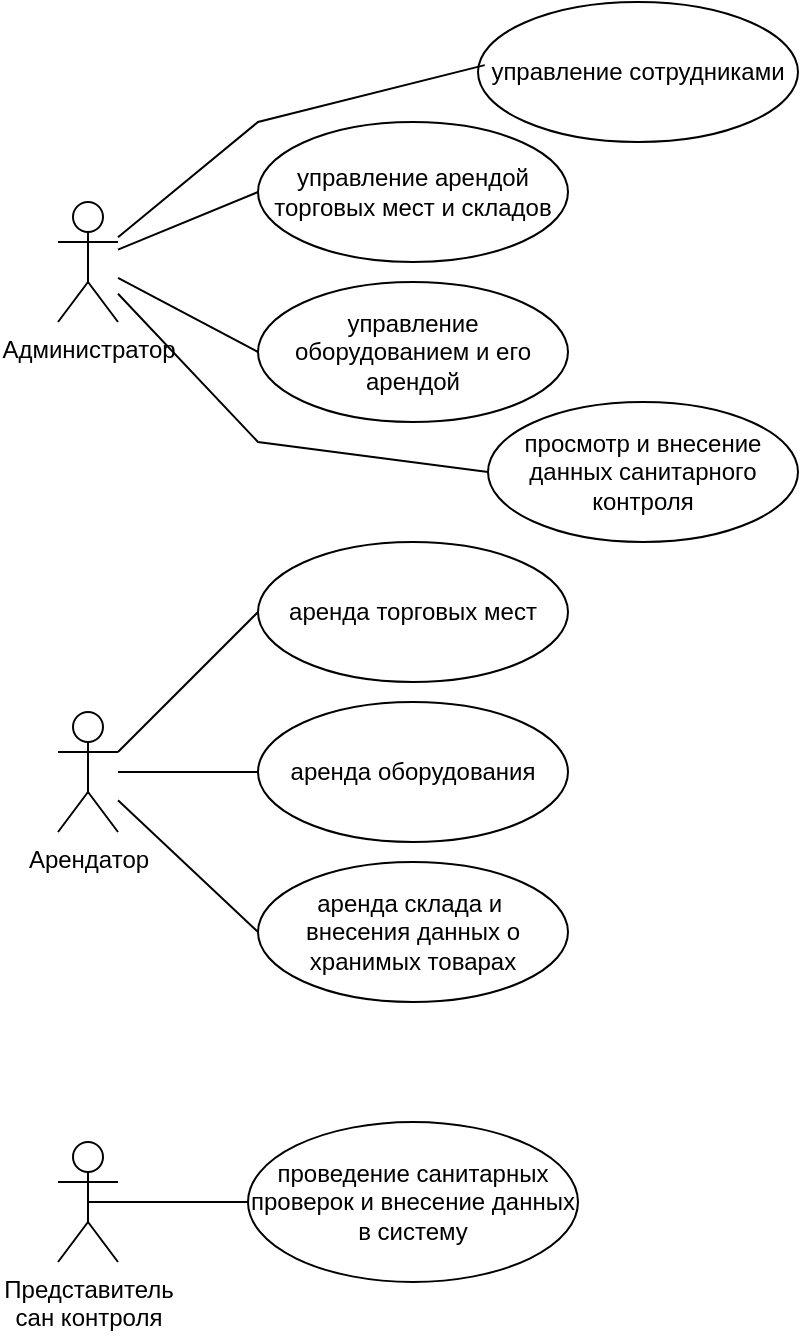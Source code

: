 <mxfile version="24.7.17">
  <diagram name="Page-1" id="e7e014a7-5840-1c2e-5031-d8a46d1fe8dd">
    <mxGraphModel dx="983" dy="546" grid="1" gridSize="10" guides="1" tooltips="1" connect="1" arrows="1" fold="1" page="1" pageScale="1" pageWidth="1169" pageHeight="826" background="none" math="0" shadow="0">
      <root>
        <mxCell id="0" />
        <mxCell id="1" parent="0" />
        <mxCell id="Z38-LxLoEyKZQSv7DSud-42" value="Администратор" style="shape=umlActor;verticalLabelPosition=bottom;verticalAlign=top;html=1;outlineConnect=0;" vertex="1" parent="1">
          <mxGeometry x="110" y="160" width="30" height="60" as="geometry" />
        </mxCell>
        <mxCell id="Z38-LxLoEyKZQSv7DSud-43" value="Арендатор" style="shape=umlActor;verticalLabelPosition=bottom;verticalAlign=top;html=1;outlineConnect=0;" vertex="1" parent="1">
          <mxGeometry x="110" y="415" width="30" height="60" as="geometry" />
        </mxCell>
        <mxCell id="Z38-LxLoEyKZQSv7DSud-44" value="Представитель&lt;div&gt;сан контроля&lt;/div&gt;" style="shape=umlActor;verticalLabelPosition=bottom;verticalAlign=top;html=1;outlineConnect=0;" vertex="1" parent="1">
          <mxGeometry x="110" y="630" width="30" height="60" as="geometry" />
        </mxCell>
        <mxCell id="Z38-LxLoEyKZQSv7DSud-46" value="управление сотрудниками" style="ellipse;whiteSpace=wrap;html=1;" vertex="1" parent="1">
          <mxGeometry x="320" y="60" width="160" height="70" as="geometry" />
        </mxCell>
        <mxCell id="Z38-LxLoEyKZQSv7DSud-47" value="управление арендой торговых мест и складов" style="ellipse;whiteSpace=wrap;html=1;" vertex="1" parent="1">
          <mxGeometry x="210" y="120" width="155" height="70" as="geometry" />
        </mxCell>
        <mxCell id="Z38-LxLoEyKZQSv7DSud-48" value="управление оборудованием и его арендой" style="ellipse;whiteSpace=wrap;html=1;" vertex="1" parent="1">
          <mxGeometry x="210" y="200" width="155" height="70" as="geometry" />
        </mxCell>
        <mxCell id="Z38-LxLoEyKZQSv7DSud-49" value="просмотр и внесение данных санитарного контроля" style="ellipse;whiteSpace=wrap;html=1;" vertex="1" parent="1">
          <mxGeometry x="325" y="260" width="155" height="70" as="geometry" />
        </mxCell>
        <mxCell id="Z38-LxLoEyKZQSv7DSud-51" value="" style="endArrow=none;html=1;rounded=0;entryX=0;entryY=0.5;entryDx=0;entryDy=0;" edge="1" parent="1" source="Z38-LxLoEyKZQSv7DSud-42" target="Z38-LxLoEyKZQSv7DSud-47">
          <mxGeometry width="50" height="50" relative="1" as="geometry">
            <mxPoint x="160" y="120" as="sourcePoint" />
            <mxPoint x="210" y="70" as="targetPoint" />
          </mxGeometry>
        </mxCell>
        <mxCell id="Z38-LxLoEyKZQSv7DSud-52" value="" style="endArrow=none;html=1;rounded=0;entryX=0.021;entryY=0.451;entryDx=0;entryDy=0;entryPerimeter=0;" edge="1" parent="1" source="Z38-LxLoEyKZQSv7DSud-42" target="Z38-LxLoEyKZQSv7DSud-46">
          <mxGeometry width="50" height="50" relative="1" as="geometry">
            <mxPoint x="150" y="194" as="sourcePoint" />
            <mxPoint x="220" y="165" as="targetPoint" />
            <Array as="points">
              <mxPoint x="210" y="120" />
            </Array>
          </mxGeometry>
        </mxCell>
        <mxCell id="Z38-LxLoEyKZQSv7DSud-53" value="" style="endArrow=none;html=1;rounded=0;entryX=0;entryY=0.5;entryDx=0;entryDy=0;" edge="1" parent="1" source="Z38-LxLoEyKZQSv7DSud-42" target="Z38-LxLoEyKZQSv7DSud-48">
          <mxGeometry width="50" height="50" relative="1" as="geometry">
            <mxPoint x="160" y="204" as="sourcePoint" />
            <mxPoint x="230" y="175" as="targetPoint" />
          </mxGeometry>
        </mxCell>
        <mxCell id="Z38-LxLoEyKZQSv7DSud-54" value="" style="endArrow=none;html=1;rounded=0;entryX=0;entryY=0.5;entryDx=0;entryDy=0;" edge="1" parent="1" source="Z38-LxLoEyKZQSv7DSud-42" target="Z38-LxLoEyKZQSv7DSud-49">
          <mxGeometry width="50" height="50" relative="1" as="geometry">
            <mxPoint x="170" y="214" as="sourcePoint" />
            <mxPoint x="240" y="185" as="targetPoint" />
            <Array as="points">
              <mxPoint x="210" y="280" />
            </Array>
          </mxGeometry>
        </mxCell>
        <mxCell id="Z38-LxLoEyKZQSv7DSud-55" value="аренда торговых мест" style="ellipse;whiteSpace=wrap;html=1;" vertex="1" parent="1">
          <mxGeometry x="210" y="330" width="155" height="70" as="geometry" />
        </mxCell>
        <mxCell id="Z38-LxLoEyKZQSv7DSud-56" value="аренда оборудования" style="ellipse;whiteSpace=wrap;html=1;" vertex="1" parent="1">
          <mxGeometry x="210" y="410" width="155" height="70" as="geometry" />
        </mxCell>
        <mxCell id="Z38-LxLoEyKZQSv7DSud-57" value="аренда склада и&amp;nbsp;&lt;div&gt;внесения данных о хранимых товарах&lt;/div&gt;" style="ellipse;whiteSpace=wrap;html=1;" vertex="1" parent="1">
          <mxGeometry x="210" y="490" width="155" height="70" as="geometry" />
        </mxCell>
        <mxCell id="Z38-LxLoEyKZQSv7DSud-58" value="проведение санитарных проверок и&amp;nbsp;&lt;span style=&quot;background-color: initial;&quot;&gt;внесение данных в систему&lt;/span&gt;" style="ellipse;whiteSpace=wrap;html=1;" vertex="1" parent="1">
          <mxGeometry x="205" y="620" width="165" height="80" as="geometry" />
        </mxCell>
        <mxCell id="Z38-LxLoEyKZQSv7DSud-59" value="" style="endArrow=none;html=1;rounded=0;entryX=0;entryY=0.5;entryDx=0;entryDy=0;exitX=1;exitY=0.333;exitDx=0;exitDy=0;exitPerimeter=0;" edge="1" parent="1" source="Z38-LxLoEyKZQSv7DSud-43" target="Z38-LxLoEyKZQSv7DSud-55">
          <mxGeometry width="50" height="50" relative="1" as="geometry">
            <mxPoint x="140" y="363" as="sourcePoint" />
            <mxPoint x="210" y="400" as="targetPoint" />
            <Array as="points" />
          </mxGeometry>
        </mxCell>
        <mxCell id="Z38-LxLoEyKZQSv7DSud-60" value="" style="endArrow=none;html=1;rounded=0;entryX=0;entryY=0.5;entryDx=0;entryDy=0;" edge="1" parent="1" source="Z38-LxLoEyKZQSv7DSud-43" target="Z38-LxLoEyKZQSv7DSud-56">
          <mxGeometry width="50" height="50" relative="1" as="geometry">
            <mxPoint x="150" y="413" as="sourcePoint" />
            <mxPoint x="200" y="375" as="targetPoint" />
            <Array as="points" />
          </mxGeometry>
        </mxCell>
        <mxCell id="Z38-LxLoEyKZQSv7DSud-61" value="" style="endArrow=none;html=1;rounded=0;entryX=0;entryY=0.5;entryDx=0;entryDy=0;" edge="1" parent="1" source="Z38-LxLoEyKZQSv7DSud-43" target="Z38-LxLoEyKZQSv7DSud-57">
          <mxGeometry width="50" height="50" relative="1" as="geometry">
            <mxPoint x="150" y="430" as="sourcePoint" />
            <mxPoint x="200" y="455" as="targetPoint" />
            <Array as="points" />
          </mxGeometry>
        </mxCell>
        <mxCell id="Z38-LxLoEyKZQSv7DSud-62" value="" style="endArrow=none;html=1;rounded=0;exitX=0.5;exitY=0.5;exitDx=0;exitDy=0;exitPerimeter=0;entryX=0;entryY=0.5;entryDx=0;entryDy=0;" edge="1" parent="1" source="Z38-LxLoEyKZQSv7DSud-44" target="Z38-LxLoEyKZQSv7DSud-58">
          <mxGeometry width="50" height="50" relative="1" as="geometry">
            <mxPoint x="135" y="660" as="sourcePoint" />
            <mxPoint x="190" y="670" as="targetPoint" />
            <Array as="points" />
          </mxGeometry>
        </mxCell>
      </root>
    </mxGraphModel>
  </diagram>
</mxfile>
